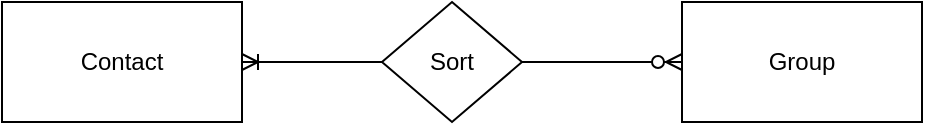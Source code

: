 <mxfile version="13.8.6" type="github">
  <diagram id="ROwMurBHUbmIkPNAyFuA" name="Page-1">
    <mxGraphModel dx="868" dy="482" grid="1" gridSize="10" guides="1" tooltips="1" connect="1" arrows="1" fold="1" page="1" pageScale="1" pageWidth="827" pageHeight="1169" math="0" shadow="0">
      <root>
        <mxCell id="0" />
        <mxCell id="1" parent="0" />
        <mxCell id="fLV69rGcZlvm9Vhkx3xH-1" value="Contact" style="rounded=0;whiteSpace=wrap;html=1;" vertex="1" parent="1">
          <mxGeometry x="120" y="120" width="120" height="60" as="geometry" />
        </mxCell>
        <mxCell id="fLV69rGcZlvm9Vhkx3xH-2" value="Sort" style="rhombus;whiteSpace=wrap;html=1;" vertex="1" parent="1">
          <mxGeometry x="310" y="120" width="70" height="60" as="geometry" />
        </mxCell>
        <mxCell id="fLV69rGcZlvm9Vhkx3xH-3" value="Group" style="rounded=0;whiteSpace=wrap;html=1;" vertex="1" parent="1">
          <mxGeometry x="460" y="120" width="120" height="60" as="geometry" />
        </mxCell>
        <mxCell id="fLV69rGcZlvm9Vhkx3xH-4" value="" style="edgeStyle=entityRelationEdgeStyle;fontSize=12;html=1;endArrow=ERzeroToMany;endFill=1;exitX=1;exitY=0.5;exitDx=0;exitDy=0;entryX=0;entryY=0.5;entryDx=0;entryDy=0;" edge="1" parent="1" source="fLV69rGcZlvm9Vhkx3xH-2" target="fLV69rGcZlvm9Vhkx3xH-3">
          <mxGeometry width="100" height="100" relative="1" as="geometry">
            <mxPoint x="360" y="300" as="sourcePoint" />
            <mxPoint x="460" y="200" as="targetPoint" />
          </mxGeometry>
        </mxCell>
        <mxCell id="fLV69rGcZlvm9Vhkx3xH-5" value="" style="edgeStyle=entityRelationEdgeStyle;fontSize=12;html=1;endArrow=ERoneToMany;entryX=1;entryY=0.5;entryDx=0;entryDy=0;exitX=0;exitY=0.5;exitDx=0;exitDy=0;" edge="1" parent="1" source="fLV69rGcZlvm9Vhkx3xH-2" target="fLV69rGcZlvm9Vhkx3xH-1">
          <mxGeometry width="100" height="100" relative="1" as="geometry">
            <mxPoint x="270" y="210" as="sourcePoint" />
            <mxPoint x="460" y="200" as="targetPoint" />
          </mxGeometry>
        </mxCell>
      </root>
    </mxGraphModel>
  </diagram>
</mxfile>
